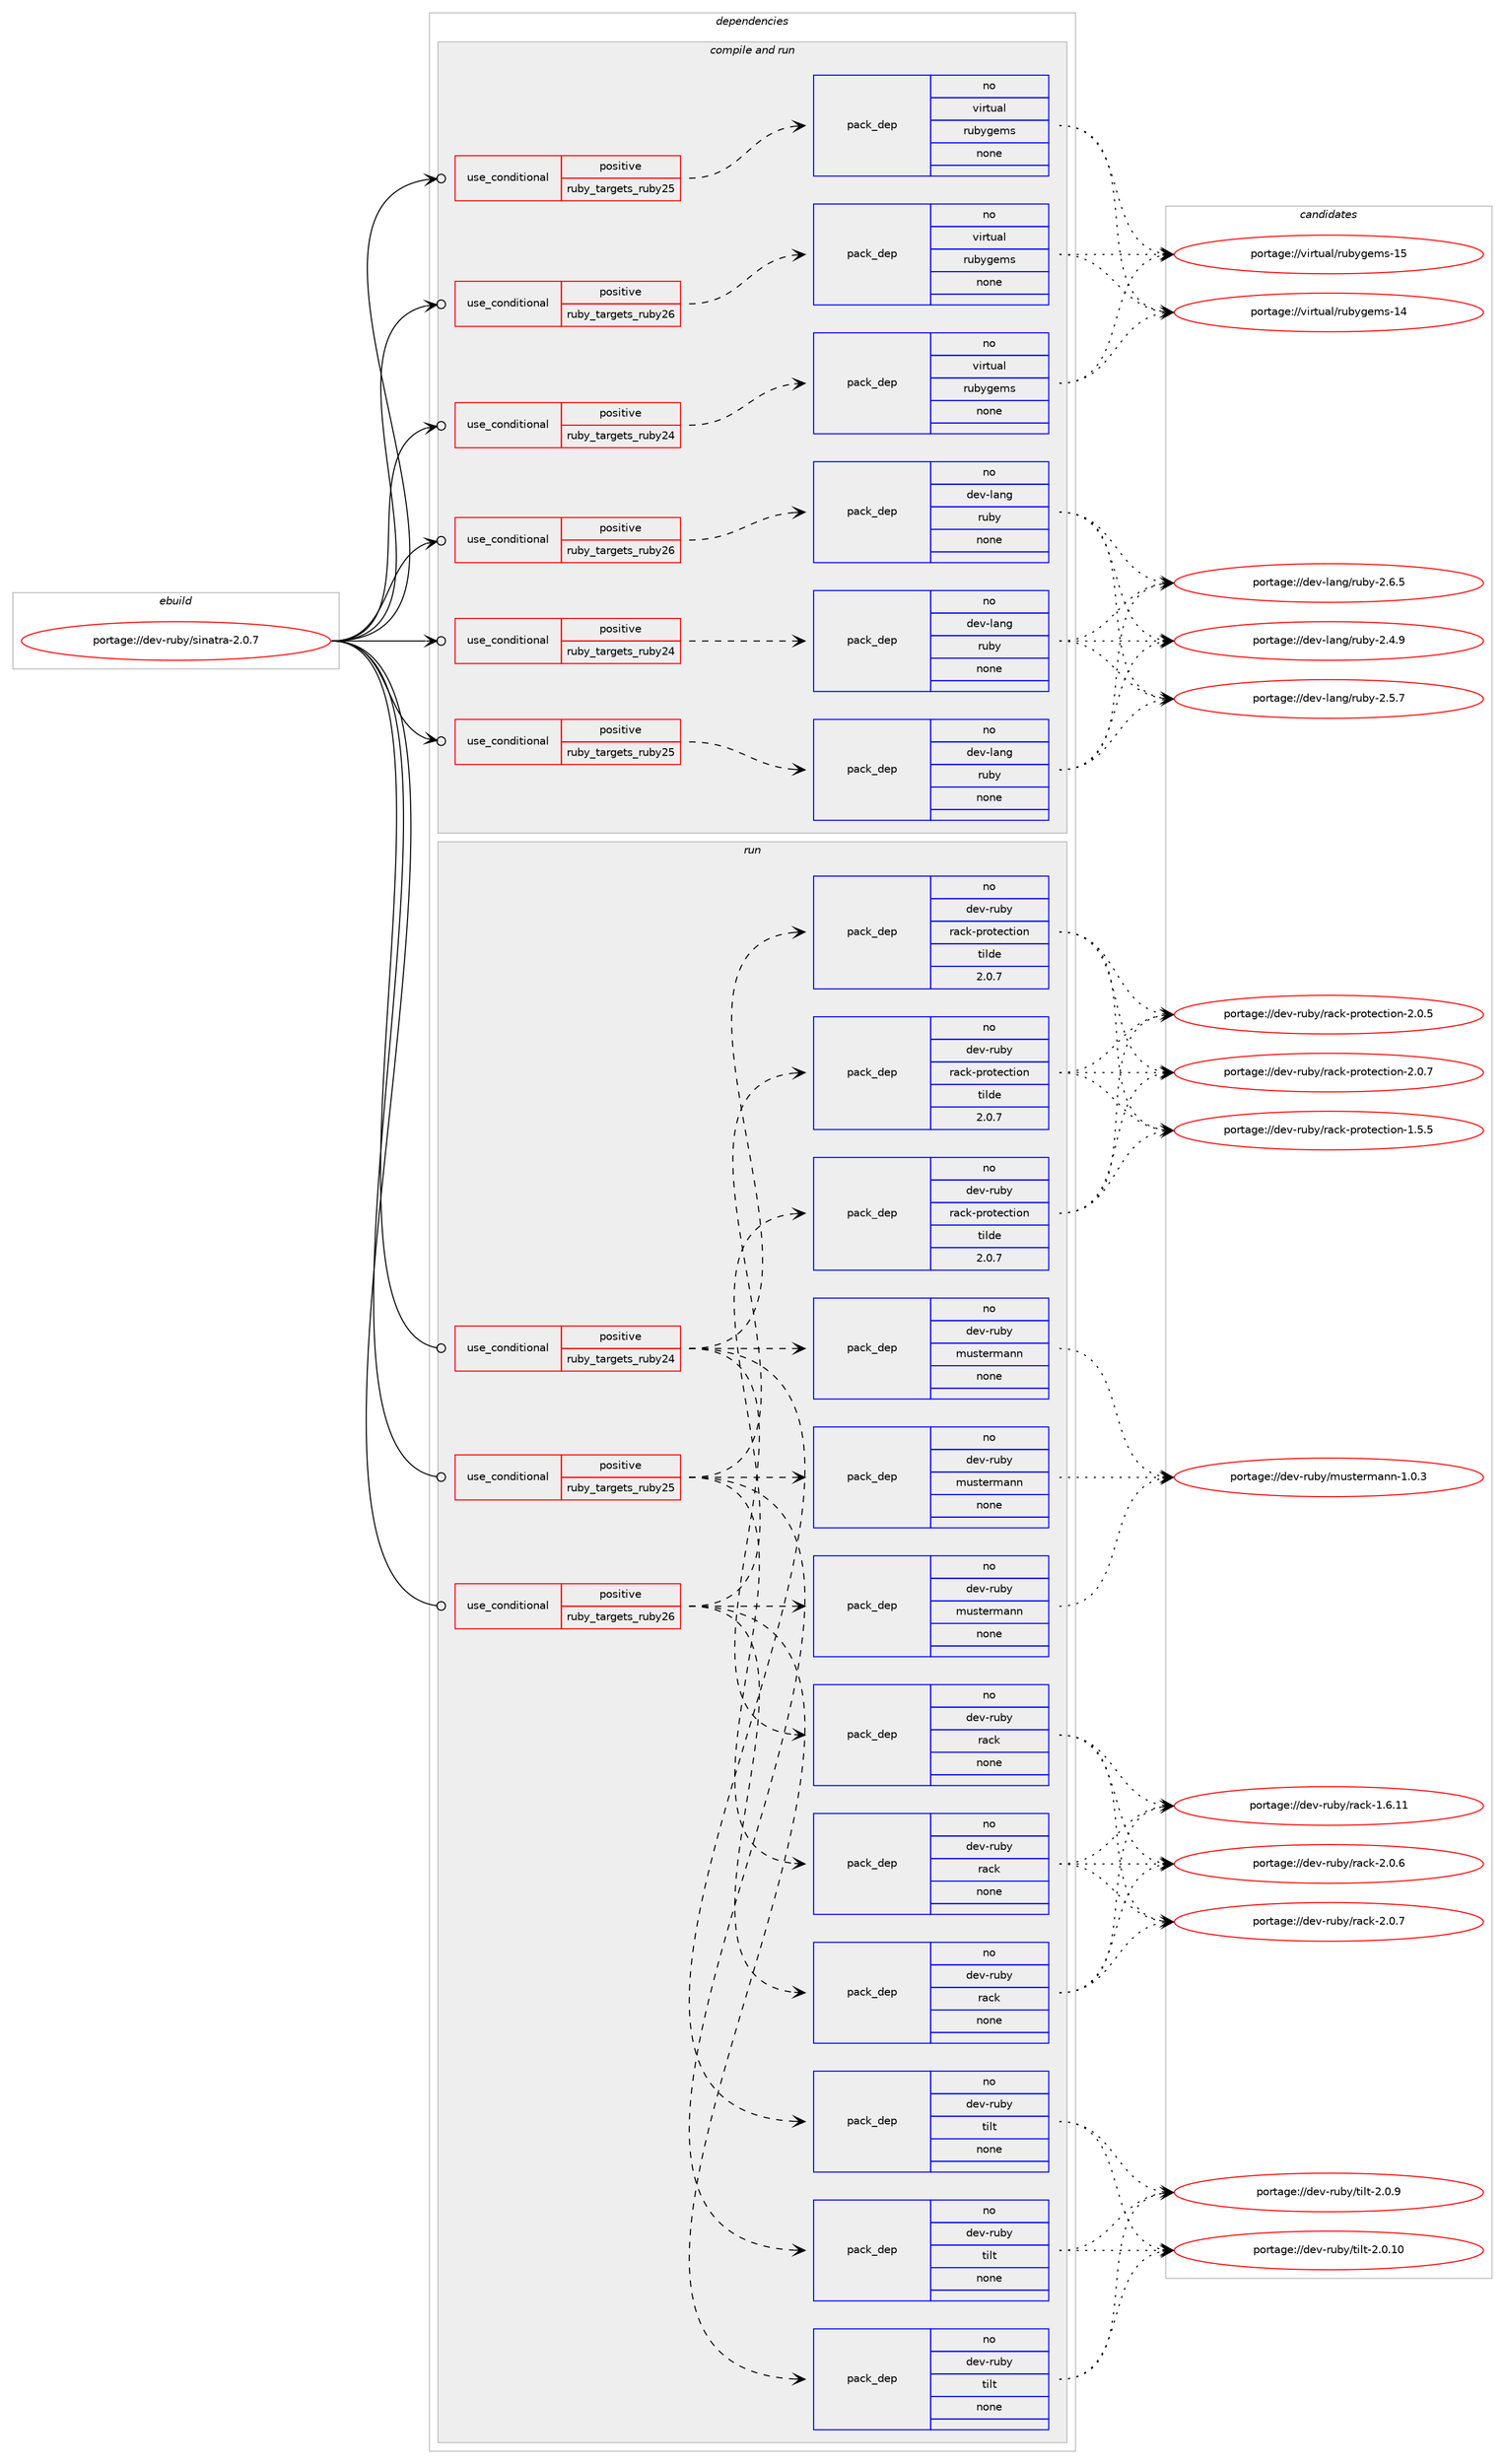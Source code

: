 digraph prolog {

# *************
# Graph options
# *************

newrank=true;
concentrate=true;
compound=true;
graph [rankdir=LR,fontname=Helvetica,fontsize=10,ranksep=1.5];#, ranksep=2.5, nodesep=0.2];
edge  [arrowhead=vee];
node  [fontname=Helvetica,fontsize=10];

# **********
# The ebuild
# **********

subgraph cluster_leftcol {
color=gray;
rank=same;
label=<<i>ebuild</i>>;
id [label="portage://dev-ruby/sinatra-2.0.7", color=red, width=4, href="../dev-ruby/sinatra-2.0.7.svg"];
}

# ****************
# The dependencies
# ****************

subgraph cluster_midcol {
color=gray;
label=<<i>dependencies</i>>;
subgraph cluster_compile {
fillcolor="#eeeeee";
style=filled;
label=<<i>compile</i>>;
}
subgraph cluster_compileandrun {
fillcolor="#eeeeee";
style=filled;
label=<<i>compile and run</i>>;
subgraph cond66703 {
dependency250543 [label=<<TABLE BORDER="0" CELLBORDER="1" CELLSPACING="0" CELLPADDING="4"><TR><TD ROWSPAN="3" CELLPADDING="10">use_conditional</TD></TR><TR><TD>positive</TD></TR><TR><TD>ruby_targets_ruby24</TD></TR></TABLE>>, shape=none, color=red];
subgraph pack180269 {
dependency250544 [label=<<TABLE BORDER="0" CELLBORDER="1" CELLSPACING="0" CELLPADDING="4" WIDTH="220"><TR><TD ROWSPAN="6" CELLPADDING="30">pack_dep</TD></TR><TR><TD WIDTH="110">no</TD></TR><TR><TD>dev-lang</TD></TR><TR><TD>ruby</TD></TR><TR><TD>none</TD></TR><TR><TD></TD></TR></TABLE>>, shape=none, color=blue];
}
dependency250543:e -> dependency250544:w [weight=20,style="dashed",arrowhead="vee"];
}
id:e -> dependency250543:w [weight=20,style="solid",arrowhead="odotvee"];
subgraph cond66704 {
dependency250545 [label=<<TABLE BORDER="0" CELLBORDER="1" CELLSPACING="0" CELLPADDING="4"><TR><TD ROWSPAN="3" CELLPADDING="10">use_conditional</TD></TR><TR><TD>positive</TD></TR><TR><TD>ruby_targets_ruby24</TD></TR></TABLE>>, shape=none, color=red];
subgraph pack180270 {
dependency250546 [label=<<TABLE BORDER="0" CELLBORDER="1" CELLSPACING="0" CELLPADDING="4" WIDTH="220"><TR><TD ROWSPAN="6" CELLPADDING="30">pack_dep</TD></TR><TR><TD WIDTH="110">no</TD></TR><TR><TD>virtual</TD></TR><TR><TD>rubygems</TD></TR><TR><TD>none</TD></TR><TR><TD></TD></TR></TABLE>>, shape=none, color=blue];
}
dependency250545:e -> dependency250546:w [weight=20,style="dashed",arrowhead="vee"];
}
id:e -> dependency250545:w [weight=20,style="solid",arrowhead="odotvee"];
subgraph cond66705 {
dependency250547 [label=<<TABLE BORDER="0" CELLBORDER="1" CELLSPACING="0" CELLPADDING="4"><TR><TD ROWSPAN="3" CELLPADDING="10">use_conditional</TD></TR><TR><TD>positive</TD></TR><TR><TD>ruby_targets_ruby25</TD></TR></TABLE>>, shape=none, color=red];
subgraph pack180271 {
dependency250548 [label=<<TABLE BORDER="0" CELLBORDER="1" CELLSPACING="0" CELLPADDING="4" WIDTH="220"><TR><TD ROWSPAN="6" CELLPADDING="30">pack_dep</TD></TR><TR><TD WIDTH="110">no</TD></TR><TR><TD>dev-lang</TD></TR><TR><TD>ruby</TD></TR><TR><TD>none</TD></TR><TR><TD></TD></TR></TABLE>>, shape=none, color=blue];
}
dependency250547:e -> dependency250548:w [weight=20,style="dashed",arrowhead="vee"];
}
id:e -> dependency250547:w [weight=20,style="solid",arrowhead="odotvee"];
subgraph cond66706 {
dependency250549 [label=<<TABLE BORDER="0" CELLBORDER="1" CELLSPACING="0" CELLPADDING="4"><TR><TD ROWSPAN="3" CELLPADDING="10">use_conditional</TD></TR><TR><TD>positive</TD></TR><TR><TD>ruby_targets_ruby25</TD></TR></TABLE>>, shape=none, color=red];
subgraph pack180272 {
dependency250550 [label=<<TABLE BORDER="0" CELLBORDER="1" CELLSPACING="0" CELLPADDING="4" WIDTH="220"><TR><TD ROWSPAN="6" CELLPADDING="30">pack_dep</TD></TR><TR><TD WIDTH="110">no</TD></TR><TR><TD>virtual</TD></TR><TR><TD>rubygems</TD></TR><TR><TD>none</TD></TR><TR><TD></TD></TR></TABLE>>, shape=none, color=blue];
}
dependency250549:e -> dependency250550:w [weight=20,style="dashed",arrowhead="vee"];
}
id:e -> dependency250549:w [weight=20,style="solid",arrowhead="odotvee"];
subgraph cond66707 {
dependency250551 [label=<<TABLE BORDER="0" CELLBORDER="1" CELLSPACING="0" CELLPADDING="4"><TR><TD ROWSPAN="3" CELLPADDING="10">use_conditional</TD></TR><TR><TD>positive</TD></TR><TR><TD>ruby_targets_ruby26</TD></TR></TABLE>>, shape=none, color=red];
subgraph pack180273 {
dependency250552 [label=<<TABLE BORDER="0" CELLBORDER="1" CELLSPACING="0" CELLPADDING="4" WIDTH="220"><TR><TD ROWSPAN="6" CELLPADDING="30">pack_dep</TD></TR><TR><TD WIDTH="110">no</TD></TR><TR><TD>dev-lang</TD></TR><TR><TD>ruby</TD></TR><TR><TD>none</TD></TR><TR><TD></TD></TR></TABLE>>, shape=none, color=blue];
}
dependency250551:e -> dependency250552:w [weight=20,style="dashed",arrowhead="vee"];
}
id:e -> dependency250551:w [weight=20,style="solid",arrowhead="odotvee"];
subgraph cond66708 {
dependency250553 [label=<<TABLE BORDER="0" CELLBORDER="1" CELLSPACING="0" CELLPADDING="4"><TR><TD ROWSPAN="3" CELLPADDING="10">use_conditional</TD></TR><TR><TD>positive</TD></TR><TR><TD>ruby_targets_ruby26</TD></TR></TABLE>>, shape=none, color=red];
subgraph pack180274 {
dependency250554 [label=<<TABLE BORDER="0" CELLBORDER="1" CELLSPACING="0" CELLPADDING="4" WIDTH="220"><TR><TD ROWSPAN="6" CELLPADDING="30">pack_dep</TD></TR><TR><TD WIDTH="110">no</TD></TR><TR><TD>virtual</TD></TR><TR><TD>rubygems</TD></TR><TR><TD>none</TD></TR><TR><TD></TD></TR></TABLE>>, shape=none, color=blue];
}
dependency250553:e -> dependency250554:w [weight=20,style="dashed",arrowhead="vee"];
}
id:e -> dependency250553:w [weight=20,style="solid",arrowhead="odotvee"];
}
subgraph cluster_run {
fillcolor="#eeeeee";
style=filled;
label=<<i>run</i>>;
subgraph cond66709 {
dependency250555 [label=<<TABLE BORDER="0" CELLBORDER="1" CELLSPACING="0" CELLPADDING="4"><TR><TD ROWSPAN="3" CELLPADDING="10">use_conditional</TD></TR><TR><TD>positive</TD></TR><TR><TD>ruby_targets_ruby24</TD></TR></TABLE>>, shape=none, color=red];
subgraph pack180275 {
dependency250556 [label=<<TABLE BORDER="0" CELLBORDER="1" CELLSPACING="0" CELLPADDING="4" WIDTH="220"><TR><TD ROWSPAN="6" CELLPADDING="30">pack_dep</TD></TR><TR><TD WIDTH="110">no</TD></TR><TR><TD>dev-ruby</TD></TR><TR><TD>mustermann</TD></TR><TR><TD>none</TD></TR><TR><TD></TD></TR></TABLE>>, shape=none, color=blue];
}
dependency250555:e -> dependency250556:w [weight=20,style="dashed",arrowhead="vee"];
subgraph pack180276 {
dependency250557 [label=<<TABLE BORDER="0" CELLBORDER="1" CELLSPACING="0" CELLPADDING="4" WIDTH="220"><TR><TD ROWSPAN="6" CELLPADDING="30">pack_dep</TD></TR><TR><TD WIDTH="110">no</TD></TR><TR><TD>dev-ruby</TD></TR><TR><TD>rack</TD></TR><TR><TD>none</TD></TR><TR><TD></TD></TR></TABLE>>, shape=none, color=blue];
}
dependency250555:e -> dependency250557:w [weight=20,style="dashed",arrowhead="vee"];
subgraph pack180277 {
dependency250558 [label=<<TABLE BORDER="0" CELLBORDER="1" CELLSPACING="0" CELLPADDING="4" WIDTH="220"><TR><TD ROWSPAN="6" CELLPADDING="30">pack_dep</TD></TR><TR><TD WIDTH="110">no</TD></TR><TR><TD>dev-ruby</TD></TR><TR><TD>rack-protection</TD></TR><TR><TD>tilde</TD></TR><TR><TD>2.0.7</TD></TR></TABLE>>, shape=none, color=blue];
}
dependency250555:e -> dependency250558:w [weight=20,style="dashed",arrowhead="vee"];
subgraph pack180278 {
dependency250559 [label=<<TABLE BORDER="0" CELLBORDER="1" CELLSPACING="0" CELLPADDING="4" WIDTH="220"><TR><TD ROWSPAN="6" CELLPADDING="30">pack_dep</TD></TR><TR><TD WIDTH="110">no</TD></TR><TR><TD>dev-ruby</TD></TR><TR><TD>tilt</TD></TR><TR><TD>none</TD></TR><TR><TD></TD></TR></TABLE>>, shape=none, color=blue];
}
dependency250555:e -> dependency250559:w [weight=20,style="dashed",arrowhead="vee"];
}
id:e -> dependency250555:w [weight=20,style="solid",arrowhead="odot"];
subgraph cond66710 {
dependency250560 [label=<<TABLE BORDER="0" CELLBORDER="1" CELLSPACING="0" CELLPADDING="4"><TR><TD ROWSPAN="3" CELLPADDING="10">use_conditional</TD></TR><TR><TD>positive</TD></TR><TR><TD>ruby_targets_ruby25</TD></TR></TABLE>>, shape=none, color=red];
subgraph pack180279 {
dependency250561 [label=<<TABLE BORDER="0" CELLBORDER="1" CELLSPACING="0" CELLPADDING="4" WIDTH="220"><TR><TD ROWSPAN="6" CELLPADDING="30">pack_dep</TD></TR><TR><TD WIDTH="110">no</TD></TR><TR><TD>dev-ruby</TD></TR><TR><TD>mustermann</TD></TR><TR><TD>none</TD></TR><TR><TD></TD></TR></TABLE>>, shape=none, color=blue];
}
dependency250560:e -> dependency250561:w [weight=20,style="dashed",arrowhead="vee"];
subgraph pack180280 {
dependency250562 [label=<<TABLE BORDER="0" CELLBORDER="1" CELLSPACING="0" CELLPADDING="4" WIDTH="220"><TR><TD ROWSPAN="6" CELLPADDING="30">pack_dep</TD></TR><TR><TD WIDTH="110">no</TD></TR><TR><TD>dev-ruby</TD></TR><TR><TD>rack</TD></TR><TR><TD>none</TD></TR><TR><TD></TD></TR></TABLE>>, shape=none, color=blue];
}
dependency250560:e -> dependency250562:w [weight=20,style="dashed",arrowhead="vee"];
subgraph pack180281 {
dependency250563 [label=<<TABLE BORDER="0" CELLBORDER="1" CELLSPACING="0" CELLPADDING="4" WIDTH="220"><TR><TD ROWSPAN="6" CELLPADDING="30">pack_dep</TD></TR><TR><TD WIDTH="110">no</TD></TR><TR><TD>dev-ruby</TD></TR><TR><TD>rack-protection</TD></TR><TR><TD>tilde</TD></TR><TR><TD>2.0.7</TD></TR></TABLE>>, shape=none, color=blue];
}
dependency250560:e -> dependency250563:w [weight=20,style="dashed",arrowhead="vee"];
subgraph pack180282 {
dependency250564 [label=<<TABLE BORDER="0" CELLBORDER="1" CELLSPACING="0" CELLPADDING="4" WIDTH="220"><TR><TD ROWSPAN="6" CELLPADDING="30">pack_dep</TD></TR><TR><TD WIDTH="110">no</TD></TR><TR><TD>dev-ruby</TD></TR><TR><TD>tilt</TD></TR><TR><TD>none</TD></TR><TR><TD></TD></TR></TABLE>>, shape=none, color=blue];
}
dependency250560:e -> dependency250564:w [weight=20,style="dashed",arrowhead="vee"];
}
id:e -> dependency250560:w [weight=20,style="solid",arrowhead="odot"];
subgraph cond66711 {
dependency250565 [label=<<TABLE BORDER="0" CELLBORDER="1" CELLSPACING="0" CELLPADDING="4"><TR><TD ROWSPAN="3" CELLPADDING="10">use_conditional</TD></TR><TR><TD>positive</TD></TR><TR><TD>ruby_targets_ruby26</TD></TR></TABLE>>, shape=none, color=red];
subgraph pack180283 {
dependency250566 [label=<<TABLE BORDER="0" CELLBORDER="1" CELLSPACING="0" CELLPADDING="4" WIDTH="220"><TR><TD ROWSPAN="6" CELLPADDING="30">pack_dep</TD></TR><TR><TD WIDTH="110">no</TD></TR><TR><TD>dev-ruby</TD></TR><TR><TD>mustermann</TD></TR><TR><TD>none</TD></TR><TR><TD></TD></TR></TABLE>>, shape=none, color=blue];
}
dependency250565:e -> dependency250566:w [weight=20,style="dashed",arrowhead="vee"];
subgraph pack180284 {
dependency250567 [label=<<TABLE BORDER="0" CELLBORDER="1" CELLSPACING="0" CELLPADDING="4" WIDTH="220"><TR><TD ROWSPAN="6" CELLPADDING="30">pack_dep</TD></TR><TR><TD WIDTH="110">no</TD></TR><TR><TD>dev-ruby</TD></TR><TR><TD>rack</TD></TR><TR><TD>none</TD></TR><TR><TD></TD></TR></TABLE>>, shape=none, color=blue];
}
dependency250565:e -> dependency250567:w [weight=20,style="dashed",arrowhead="vee"];
subgraph pack180285 {
dependency250568 [label=<<TABLE BORDER="0" CELLBORDER="1" CELLSPACING="0" CELLPADDING="4" WIDTH="220"><TR><TD ROWSPAN="6" CELLPADDING="30">pack_dep</TD></TR><TR><TD WIDTH="110">no</TD></TR><TR><TD>dev-ruby</TD></TR><TR><TD>rack-protection</TD></TR><TR><TD>tilde</TD></TR><TR><TD>2.0.7</TD></TR></TABLE>>, shape=none, color=blue];
}
dependency250565:e -> dependency250568:w [weight=20,style="dashed",arrowhead="vee"];
subgraph pack180286 {
dependency250569 [label=<<TABLE BORDER="0" CELLBORDER="1" CELLSPACING="0" CELLPADDING="4" WIDTH="220"><TR><TD ROWSPAN="6" CELLPADDING="30">pack_dep</TD></TR><TR><TD WIDTH="110">no</TD></TR><TR><TD>dev-ruby</TD></TR><TR><TD>tilt</TD></TR><TR><TD>none</TD></TR><TR><TD></TD></TR></TABLE>>, shape=none, color=blue];
}
dependency250565:e -> dependency250569:w [weight=20,style="dashed",arrowhead="vee"];
}
id:e -> dependency250565:w [weight=20,style="solid",arrowhead="odot"];
}
}

# **************
# The candidates
# **************

subgraph cluster_choices {
rank=same;
color=gray;
label=<<i>candidates</i>>;

subgraph choice180269 {
color=black;
nodesep=1;
choiceportage10010111845108971101034711411798121455046524657 [label="portage://dev-lang/ruby-2.4.9", color=red, width=4,href="../dev-lang/ruby-2.4.9.svg"];
choiceportage10010111845108971101034711411798121455046534655 [label="portage://dev-lang/ruby-2.5.7", color=red, width=4,href="../dev-lang/ruby-2.5.7.svg"];
choiceportage10010111845108971101034711411798121455046544653 [label="portage://dev-lang/ruby-2.6.5", color=red, width=4,href="../dev-lang/ruby-2.6.5.svg"];
dependency250544:e -> choiceportage10010111845108971101034711411798121455046524657:w [style=dotted,weight="100"];
dependency250544:e -> choiceportage10010111845108971101034711411798121455046534655:w [style=dotted,weight="100"];
dependency250544:e -> choiceportage10010111845108971101034711411798121455046544653:w [style=dotted,weight="100"];
}
subgraph choice180270 {
color=black;
nodesep=1;
choiceportage118105114116117971084711411798121103101109115454952 [label="portage://virtual/rubygems-14", color=red, width=4,href="../virtual/rubygems-14.svg"];
choiceportage118105114116117971084711411798121103101109115454953 [label="portage://virtual/rubygems-15", color=red, width=4,href="../virtual/rubygems-15.svg"];
dependency250546:e -> choiceportage118105114116117971084711411798121103101109115454952:w [style=dotted,weight="100"];
dependency250546:e -> choiceportage118105114116117971084711411798121103101109115454953:w [style=dotted,weight="100"];
}
subgraph choice180271 {
color=black;
nodesep=1;
choiceportage10010111845108971101034711411798121455046524657 [label="portage://dev-lang/ruby-2.4.9", color=red, width=4,href="../dev-lang/ruby-2.4.9.svg"];
choiceportage10010111845108971101034711411798121455046534655 [label="portage://dev-lang/ruby-2.5.7", color=red, width=4,href="../dev-lang/ruby-2.5.7.svg"];
choiceportage10010111845108971101034711411798121455046544653 [label="portage://dev-lang/ruby-2.6.5", color=red, width=4,href="../dev-lang/ruby-2.6.5.svg"];
dependency250548:e -> choiceportage10010111845108971101034711411798121455046524657:w [style=dotted,weight="100"];
dependency250548:e -> choiceportage10010111845108971101034711411798121455046534655:w [style=dotted,weight="100"];
dependency250548:e -> choiceportage10010111845108971101034711411798121455046544653:w [style=dotted,weight="100"];
}
subgraph choice180272 {
color=black;
nodesep=1;
choiceportage118105114116117971084711411798121103101109115454952 [label="portage://virtual/rubygems-14", color=red, width=4,href="../virtual/rubygems-14.svg"];
choiceportage118105114116117971084711411798121103101109115454953 [label="portage://virtual/rubygems-15", color=red, width=4,href="../virtual/rubygems-15.svg"];
dependency250550:e -> choiceportage118105114116117971084711411798121103101109115454952:w [style=dotted,weight="100"];
dependency250550:e -> choiceportage118105114116117971084711411798121103101109115454953:w [style=dotted,weight="100"];
}
subgraph choice180273 {
color=black;
nodesep=1;
choiceportage10010111845108971101034711411798121455046524657 [label="portage://dev-lang/ruby-2.4.9", color=red, width=4,href="../dev-lang/ruby-2.4.9.svg"];
choiceportage10010111845108971101034711411798121455046534655 [label="portage://dev-lang/ruby-2.5.7", color=red, width=4,href="../dev-lang/ruby-2.5.7.svg"];
choiceportage10010111845108971101034711411798121455046544653 [label="portage://dev-lang/ruby-2.6.5", color=red, width=4,href="../dev-lang/ruby-2.6.5.svg"];
dependency250552:e -> choiceportage10010111845108971101034711411798121455046524657:w [style=dotted,weight="100"];
dependency250552:e -> choiceportage10010111845108971101034711411798121455046534655:w [style=dotted,weight="100"];
dependency250552:e -> choiceportage10010111845108971101034711411798121455046544653:w [style=dotted,weight="100"];
}
subgraph choice180274 {
color=black;
nodesep=1;
choiceportage118105114116117971084711411798121103101109115454952 [label="portage://virtual/rubygems-14", color=red, width=4,href="../virtual/rubygems-14.svg"];
choiceportage118105114116117971084711411798121103101109115454953 [label="portage://virtual/rubygems-15", color=red, width=4,href="../virtual/rubygems-15.svg"];
dependency250554:e -> choiceportage118105114116117971084711411798121103101109115454952:w [style=dotted,weight="100"];
dependency250554:e -> choiceportage118105114116117971084711411798121103101109115454953:w [style=dotted,weight="100"];
}
subgraph choice180275 {
color=black;
nodesep=1;
choiceportage10010111845114117981214710911711511610111410997110110454946484651 [label="portage://dev-ruby/mustermann-1.0.3", color=red, width=4,href="../dev-ruby/mustermann-1.0.3.svg"];
dependency250556:e -> choiceportage10010111845114117981214710911711511610111410997110110454946484651:w [style=dotted,weight="100"];
}
subgraph choice180276 {
color=black;
nodesep=1;
choiceportage100101118451141179812147114979910745494654464949 [label="portage://dev-ruby/rack-1.6.11", color=red, width=4,href="../dev-ruby/rack-1.6.11.svg"];
choiceportage1001011184511411798121471149799107455046484654 [label="portage://dev-ruby/rack-2.0.6", color=red, width=4,href="../dev-ruby/rack-2.0.6.svg"];
choiceportage1001011184511411798121471149799107455046484655 [label="portage://dev-ruby/rack-2.0.7", color=red, width=4,href="../dev-ruby/rack-2.0.7.svg"];
dependency250557:e -> choiceportage100101118451141179812147114979910745494654464949:w [style=dotted,weight="100"];
dependency250557:e -> choiceportage1001011184511411798121471149799107455046484654:w [style=dotted,weight="100"];
dependency250557:e -> choiceportage1001011184511411798121471149799107455046484655:w [style=dotted,weight="100"];
}
subgraph choice180277 {
color=black;
nodesep=1;
choiceportage10010111845114117981214711497991074511211411111610199116105111110454946534653 [label="portage://dev-ruby/rack-protection-1.5.5", color=red, width=4,href="../dev-ruby/rack-protection-1.5.5.svg"];
choiceportage10010111845114117981214711497991074511211411111610199116105111110455046484653 [label="portage://dev-ruby/rack-protection-2.0.5", color=red, width=4,href="../dev-ruby/rack-protection-2.0.5.svg"];
choiceportage10010111845114117981214711497991074511211411111610199116105111110455046484655 [label="portage://dev-ruby/rack-protection-2.0.7", color=red, width=4,href="../dev-ruby/rack-protection-2.0.7.svg"];
dependency250558:e -> choiceportage10010111845114117981214711497991074511211411111610199116105111110454946534653:w [style=dotted,weight="100"];
dependency250558:e -> choiceportage10010111845114117981214711497991074511211411111610199116105111110455046484653:w [style=dotted,weight="100"];
dependency250558:e -> choiceportage10010111845114117981214711497991074511211411111610199116105111110455046484655:w [style=dotted,weight="100"];
}
subgraph choice180278 {
color=black;
nodesep=1;
choiceportage10010111845114117981214711610510811645504648464948 [label="portage://dev-ruby/tilt-2.0.10", color=red, width=4,href="../dev-ruby/tilt-2.0.10.svg"];
choiceportage100101118451141179812147116105108116455046484657 [label="portage://dev-ruby/tilt-2.0.9", color=red, width=4,href="../dev-ruby/tilt-2.0.9.svg"];
dependency250559:e -> choiceportage10010111845114117981214711610510811645504648464948:w [style=dotted,weight="100"];
dependency250559:e -> choiceportage100101118451141179812147116105108116455046484657:w [style=dotted,weight="100"];
}
subgraph choice180279 {
color=black;
nodesep=1;
choiceportage10010111845114117981214710911711511610111410997110110454946484651 [label="portage://dev-ruby/mustermann-1.0.3", color=red, width=4,href="../dev-ruby/mustermann-1.0.3.svg"];
dependency250561:e -> choiceportage10010111845114117981214710911711511610111410997110110454946484651:w [style=dotted,weight="100"];
}
subgraph choice180280 {
color=black;
nodesep=1;
choiceportage100101118451141179812147114979910745494654464949 [label="portage://dev-ruby/rack-1.6.11", color=red, width=4,href="../dev-ruby/rack-1.6.11.svg"];
choiceportage1001011184511411798121471149799107455046484654 [label="portage://dev-ruby/rack-2.0.6", color=red, width=4,href="../dev-ruby/rack-2.0.6.svg"];
choiceportage1001011184511411798121471149799107455046484655 [label="portage://dev-ruby/rack-2.0.7", color=red, width=4,href="../dev-ruby/rack-2.0.7.svg"];
dependency250562:e -> choiceportage100101118451141179812147114979910745494654464949:w [style=dotted,weight="100"];
dependency250562:e -> choiceportage1001011184511411798121471149799107455046484654:w [style=dotted,weight="100"];
dependency250562:e -> choiceportage1001011184511411798121471149799107455046484655:w [style=dotted,weight="100"];
}
subgraph choice180281 {
color=black;
nodesep=1;
choiceportage10010111845114117981214711497991074511211411111610199116105111110454946534653 [label="portage://dev-ruby/rack-protection-1.5.5", color=red, width=4,href="../dev-ruby/rack-protection-1.5.5.svg"];
choiceportage10010111845114117981214711497991074511211411111610199116105111110455046484653 [label="portage://dev-ruby/rack-protection-2.0.5", color=red, width=4,href="../dev-ruby/rack-protection-2.0.5.svg"];
choiceportage10010111845114117981214711497991074511211411111610199116105111110455046484655 [label="portage://dev-ruby/rack-protection-2.0.7", color=red, width=4,href="../dev-ruby/rack-protection-2.0.7.svg"];
dependency250563:e -> choiceportage10010111845114117981214711497991074511211411111610199116105111110454946534653:w [style=dotted,weight="100"];
dependency250563:e -> choiceportage10010111845114117981214711497991074511211411111610199116105111110455046484653:w [style=dotted,weight="100"];
dependency250563:e -> choiceportage10010111845114117981214711497991074511211411111610199116105111110455046484655:w [style=dotted,weight="100"];
}
subgraph choice180282 {
color=black;
nodesep=1;
choiceportage10010111845114117981214711610510811645504648464948 [label="portage://dev-ruby/tilt-2.0.10", color=red, width=4,href="../dev-ruby/tilt-2.0.10.svg"];
choiceportage100101118451141179812147116105108116455046484657 [label="portage://dev-ruby/tilt-2.0.9", color=red, width=4,href="../dev-ruby/tilt-2.0.9.svg"];
dependency250564:e -> choiceportage10010111845114117981214711610510811645504648464948:w [style=dotted,weight="100"];
dependency250564:e -> choiceportage100101118451141179812147116105108116455046484657:w [style=dotted,weight="100"];
}
subgraph choice180283 {
color=black;
nodesep=1;
choiceportage10010111845114117981214710911711511610111410997110110454946484651 [label="portage://dev-ruby/mustermann-1.0.3", color=red, width=4,href="../dev-ruby/mustermann-1.0.3.svg"];
dependency250566:e -> choiceportage10010111845114117981214710911711511610111410997110110454946484651:w [style=dotted,weight="100"];
}
subgraph choice180284 {
color=black;
nodesep=1;
choiceportage100101118451141179812147114979910745494654464949 [label="portage://dev-ruby/rack-1.6.11", color=red, width=4,href="../dev-ruby/rack-1.6.11.svg"];
choiceportage1001011184511411798121471149799107455046484654 [label="portage://dev-ruby/rack-2.0.6", color=red, width=4,href="../dev-ruby/rack-2.0.6.svg"];
choiceportage1001011184511411798121471149799107455046484655 [label="portage://dev-ruby/rack-2.0.7", color=red, width=4,href="../dev-ruby/rack-2.0.7.svg"];
dependency250567:e -> choiceportage100101118451141179812147114979910745494654464949:w [style=dotted,weight="100"];
dependency250567:e -> choiceportage1001011184511411798121471149799107455046484654:w [style=dotted,weight="100"];
dependency250567:e -> choiceportage1001011184511411798121471149799107455046484655:w [style=dotted,weight="100"];
}
subgraph choice180285 {
color=black;
nodesep=1;
choiceportage10010111845114117981214711497991074511211411111610199116105111110454946534653 [label="portage://dev-ruby/rack-protection-1.5.5", color=red, width=4,href="../dev-ruby/rack-protection-1.5.5.svg"];
choiceportage10010111845114117981214711497991074511211411111610199116105111110455046484653 [label="portage://dev-ruby/rack-protection-2.0.5", color=red, width=4,href="../dev-ruby/rack-protection-2.0.5.svg"];
choiceportage10010111845114117981214711497991074511211411111610199116105111110455046484655 [label="portage://dev-ruby/rack-protection-2.0.7", color=red, width=4,href="../dev-ruby/rack-protection-2.0.7.svg"];
dependency250568:e -> choiceportage10010111845114117981214711497991074511211411111610199116105111110454946534653:w [style=dotted,weight="100"];
dependency250568:e -> choiceportage10010111845114117981214711497991074511211411111610199116105111110455046484653:w [style=dotted,weight="100"];
dependency250568:e -> choiceportage10010111845114117981214711497991074511211411111610199116105111110455046484655:w [style=dotted,weight="100"];
}
subgraph choice180286 {
color=black;
nodesep=1;
choiceportage10010111845114117981214711610510811645504648464948 [label="portage://dev-ruby/tilt-2.0.10", color=red, width=4,href="../dev-ruby/tilt-2.0.10.svg"];
choiceportage100101118451141179812147116105108116455046484657 [label="portage://dev-ruby/tilt-2.0.9", color=red, width=4,href="../dev-ruby/tilt-2.0.9.svg"];
dependency250569:e -> choiceportage10010111845114117981214711610510811645504648464948:w [style=dotted,weight="100"];
dependency250569:e -> choiceportage100101118451141179812147116105108116455046484657:w [style=dotted,weight="100"];
}
}

}
